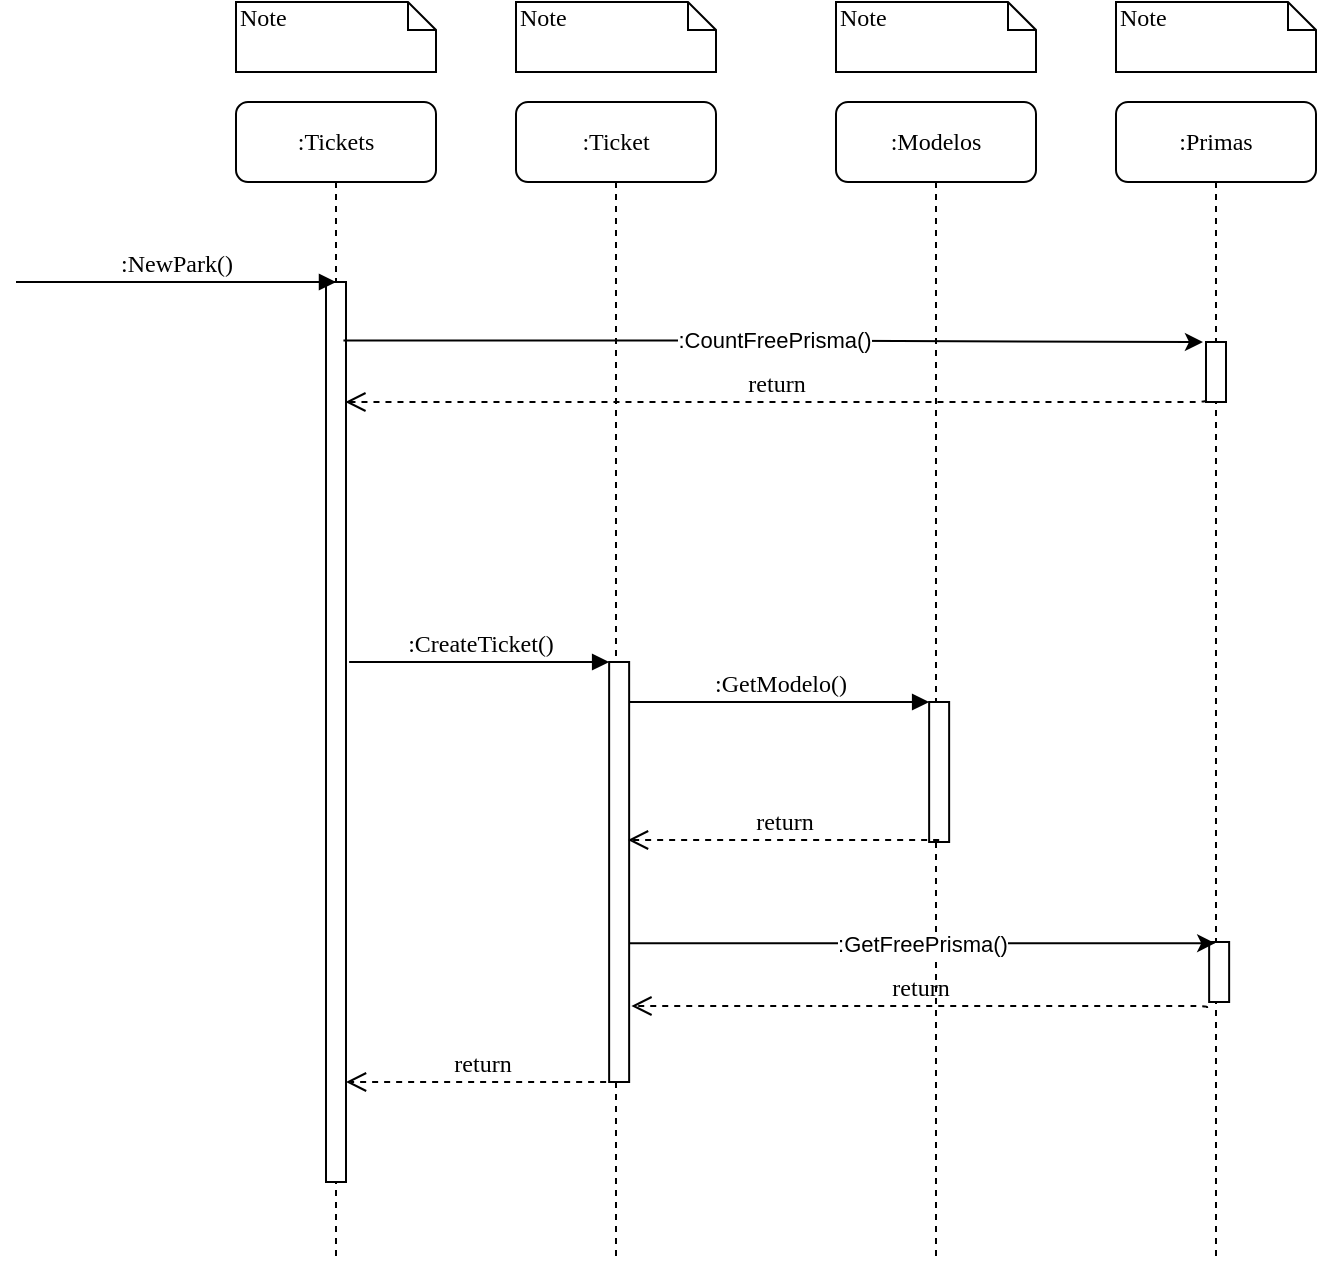 <mxfile version="13.1.5" type="google"><diagram name="Page-1" id="13e1069c-82ec-6db2-03f1-153e76fe0fe0"><mxGraphModel dx="2118" dy="565" grid="1" gridSize="10" guides="1" tooltips="1" connect="1" arrows="1" fold="1" page="1" pageScale="1" pageWidth="1100" pageHeight="850" background="#ffffff" math="0" shadow="0"><root><mxCell id="0"/><mxCell id="1" parent="0"/><mxCell id="7baba1c4bc27f4b0-2" value=":Ticket" style="shape=umlLifeline;perimeter=lifelinePerimeter;whiteSpace=wrap;html=1;container=1;collapsible=0;recursiveResize=0;outlineConnect=0;rounded=1;shadow=0;comic=0;labelBackgroundColor=none;strokeWidth=1;fontFamily=Verdana;fontSize=12;align=center;" parent="1" vertex="1"><mxGeometry x="240" y="80" width="100" height="580" as="geometry"/></mxCell><mxCell id="7baba1c4bc27f4b0-10" value="" style="html=1;points=[];perimeter=orthogonalPerimeter;rounded=0;shadow=0;comic=0;labelBackgroundColor=none;strokeWidth=1;fontFamily=Verdana;fontSize=12;align=center;" parent="7baba1c4bc27f4b0-2" vertex="1"><mxGeometry x="46.57" y="280" width="10" height="210" as="geometry"/></mxCell><mxCell id="7baba1c4bc27f4b0-3" value=":Modelos" style="shape=umlLifeline;perimeter=lifelinePerimeter;whiteSpace=wrap;html=1;container=1;collapsible=0;recursiveResize=0;outlineConnect=0;rounded=1;shadow=0;comic=0;labelBackgroundColor=none;strokeWidth=1;fontFamily=Verdana;fontSize=12;align=center;" parent="1" vertex="1"><mxGeometry x="400" y="80" width="100" height="580" as="geometry"/></mxCell><mxCell id="7baba1c4bc27f4b0-13" value="" style="html=1;points=[];perimeter=orthogonalPerimeter;rounded=0;shadow=0;comic=0;labelBackgroundColor=none;strokeWidth=1;fontFamily=Verdana;fontSize=12;align=center;" parent="7baba1c4bc27f4b0-3" vertex="1"><mxGeometry x="46.57" y="300" width="10" height="70" as="geometry"/></mxCell><mxCell id="7baba1c4bc27f4b0-4" value=":Primas" style="shape=umlLifeline;perimeter=lifelinePerimeter;whiteSpace=wrap;html=1;container=1;collapsible=0;recursiveResize=0;outlineConnect=0;rounded=1;shadow=0;comic=0;labelBackgroundColor=none;strokeWidth=1;fontFamily=Verdana;fontSize=12;align=center;" parent="1" vertex="1"><mxGeometry x="540" y="80" width="100" height="580" as="geometry"/></mxCell><mxCell id="7baba1c4bc27f4b0-16" value="" style="html=1;points=[];perimeter=orthogonalPerimeter;rounded=0;shadow=0;comic=0;labelBackgroundColor=none;strokeWidth=1;fontFamily=Verdana;fontSize=12;align=center;" parent="7baba1c4bc27f4b0-4" vertex="1"><mxGeometry x="46.57" y="420" width="10" height="30" as="geometry"/></mxCell><mxCell id="_6wTySx1GFmT2iLIAhEJ-11" value="" style="html=1;points=[];perimeter=orthogonalPerimeter;rounded=0;shadow=0;comic=0;labelBackgroundColor=none;strokeWidth=1;fontFamily=Verdana;fontSize=12;align=center;" vertex="1" parent="7baba1c4bc27f4b0-4"><mxGeometry x="45.0" y="120" width="10" height="30" as="geometry"/></mxCell><mxCell id="7baba1c4bc27f4b0-8" value=":Tickets" style="shape=umlLifeline;perimeter=lifelinePerimeter;whiteSpace=wrap;html=1;container=1;collapsible=0;recursiveResize=0;outlineConnect=0;rounded=1;shadow=0;comic=0;labelBackgroundColor=none;strokeWidth=1;fontFamily=Verdana;fontSize=12;align=center;" parent="1" vertex="1"><mxGeometry x="100" y="80" width="100" height="580" as="geometry"/></mxCell><mxCell id="7baba1c4bc27f4b0-9" value="" style="html=1;points=[];perimeter=orthogonalPerimeter;rounded=0;shadow=0;comic=0;labelBackgroundColor=none;strokeWidth=1;fontFamily=Verdana;fontSize=12;align=center;" parent="7baba1c4bc27f4b0-8" vertex="1"><mxGeometry x="45" y="90" width="10" height="450" as="geometry"/></mxCell><mxCell id="7baba1c4bc27f4b0-11" value=":CreateTicket()" style="html=1;verticalAlign=bottom;endArrow=block;entryX=0;entryY=0;labelBackgroundColor=none;fontFamily=Verdana;fontSize=12;edgeStyle=elbowEdgeStyle;elbow=vertical;" parent="1" target="7baba1c4bc27f4b0-10" edge="1"><mxGeometry relative="1" as="geometry"><mxPoint x="156.57" y="360" as="sourcePoint"/></mxGeometry></mxCell><mxCell id="7baba1c4bc27f4b0-14" value=":GetModelo()" style="html=1;verticalAlign=bottom;endArrow=block;entryX=0;entryY=0;labelBackgroundColor=none;fontFamily=Verdana;fontSize=12;edgeStyle=elbowEdgeStyle;elbow=vertical;" parent="1" source="7baba1c4bc27f4b0-10" target="7baba1c4bc27f4b0-13" edge="1"><mxGeometry relative="1" as="geometry"><mxPoint x="371.57" y="380" as="sourcePoint"/></mxGeometry></mxCell><mxCell id="7baba1c4bc27f4b0-40" value="Note" style="shape=note;whiteSpace=wrap;html=1;size=14;verticalAlign=top;align=left;spacingTop=-6;rounded=0;shadow=0;comic=0;labelBackgroundColor=none;strokeWidth=1;fontFamily=Verdana;fontSize=12" parent="1" vertex="1"><mxGeometry x="100" y="30" width="100" height="35" as="geometry"/></mxCell><mxCell id="7baba1c4bc27f4b0-41" value="Note" style="shape=note;whiteSpace=wrap;html=1;size=14;verticalAlign=top;align=left;spacingTop=-6;rounded=0;shadow=0;comic=0;labelBackgroundColor=none;strokeWidth=1;fontFamily=Verdana;fontSize=12" parent="1" vertex="1"><mxGeometry x="240" y="30" width="100" height="35" as="geometry"/></mxCell><mxCell id="7baba1c4bc27f4b0-42" value="Note" style="shape=note;whiteSpace=wrap;html=1;size=14;verticalAlign=top;align=left;spacingTop=-6;rounded=0;shadow=0;comic=0;labelBackgroundColor=none;strokeWidth=1;fontFamily=Verdana;fontSize=12" parent="1" vertex="1"><mxGeometry x="400" y="30" width="100" height="35" as="geometry"/></mxCell><mxCell id="7baba1c4bc27f4b0-43" value="Note" style="shape=note;whiteSpace=wrap;html=1;size=14;verticalAlign=top;align=left;spacingTop=-6;rounded=0;shadow=0;comic=0;labelBackgroundColor=none;strokeWidth=1;fontFamily=Verdana;fontSize=12" parent="1" vertex="1"><mxGeometry x="540" y="30" width="100" height="35" as="geometry"/></mxCell><mxCell id="_6wTySx1GFmT2iLIAhEJ-3" value="return" style="html=1;verticalAlign=bottom;endArrow=open;dashed=1;endSize=8;labelBackgroundColor=none;fontFamily=Verdana;fontSize=12;edgeStyle=elbowEdgeStyle;elbow=vertical;entryX=0.843;entryY=0.488;entryDx=0;entryDy=0;entryPerimeter=0;" edge="1" parent="1"><mxGeometry relative="1" as="geometry"><mxPoint x="155.0" y="569.6" as="targetPoint"/><Array as="points"><mxPoint x="211.57" y="570"/><mxPoint x="211.57" y="460"/><mxPoint x="251.57" y="460"/><mxPoint x="276.57" y="570"/><mxPoint x="306.57" y="570"/></Array><mxPoint x="291.07" y="570" as="sourcePoint"/></mxGeometry></mxCell><mxCell id="_6wTySx1GFmT2iLIAhEJ-4" value="return" style="html=1;verticalAlign=bottom;endArrow=open;dashed=1;endSize=8;labelBackgroundColor=none;fontFamily=Verdana;fontSize=12;edgeStyle=elbowEdgeStyle;elbow=vertical;entryX=0.943;entryY=0.426;entryDx=0;entryDy=0;entryPerimeter=0;" edge="1" parent="1" target="7baba1c4bc27f4b0-10"><mxGeometry relative="1" as="geometry"><mxPoint x="351.57" y="465" as="targetPoint"/><Array as="points"><mxPoint x="330" y="449"/><mxPoint x="371.57" y="449"/><mxPoint x="421.57" y="460"/><mxPoint x="391.57" y="440"/><mxPoint x="406.57" y="429.5"/><mxPoint x="436.57" y="429.5"/></Array><mxPoint x="451.57" y="449" as="sourcePoint"/></mxGeometry></mxCell><mxCell id="_6wTySx1GFmT2iLIAhEJ-5" value=":NewPark()" style="html=1;verticalAlign=bottom;endArrow=block;labelBackgroundColor=none;fontFamily=Verdana;fontSize=12;edgeStyle=elbowEdgeStyle;elbow=vertical;" edge="1" parent="1"><mxGeometry relative="1" as="geometry"><mxPoint x="-10" y="170" as="sourcePoint"/><mxPoint x="150" y="170" as="targetPoint"/></mxGeometry></mxCell><mxCell id="_6wTySx1GFmT2iLIAhEJ-7" value=":GetFreePrisma()" style="edgeStyle=orthogonalEdgeStyle;rounded=0;orthogonalLoop=1;jettySize=auto;html=1;entryX=0.3;entryY=0.02;entryDx=0;entryDy=0;entryPerimeter=0;" edge="1" parent="1" source="7baba1c4bc27f4b0-10" target="7baba1c4bc27f4b0-16"><mxGeometry relative="1" as="geometry"><mxPoint x="581.57" y="500" as="targetPoint"/><Array as="points"><mxPoint x="589.57" y="500"/></Array></mxGeometry></mxCell><mxCell id="_6wTySx1GFmT2iLIAhEJ-8" value="return" style="html=1;verticalAlign=bottom;endArrow=open;dashed=1;endSize=8;labelBackgroundColor=none;fontFamily=Verdana;fontSize=12;edgeStyle=elbowEdgeStyle;elbow=vertical;exitX=-0.1;exitY=1.1;exitDx=0;exitDy=0;exitPerimeter=0;entryX=1.114;entryY=0.818;entryDx=0;entryDy=0;entryPerimeter=0;" edge="1" parent="1" source="7baba1c4bc27f4b0-16" target="7baba1c4bc27f4b0-10"><mxGeometry relative="1" as="geometry"><mxPoint x="411.57" y="540" as="targetPoint"/><Array as="points"><mxPoint x="331.57" y="532"/><mxPoint x="501.57" y="540"/><mxPoint x="527.07" y="529.5"/><mxPoint x="557.07" y="529.5"/></Array><mxPoint x="561.57" y="540.5" as="sourcePoint"/></mxGeometry></mxCell><mxCell id="_6wTySx1GFmT2iLIAhEJ-12" value=":CountFreePrisma()" style="edgeStyle=orthogonalEdgeStyle;rounded=0;orthogonalLoop=1;jettySize=auto;html=1;entryX=-0.152;entryY=0.002;entryDx=0;entryDy=0;entryPerimeter=0;exitX=0.871;exitY=0.065;exitDx=0;exitDy=0;exitPerimeter=0;" edge="1" parent="1" source="7baba1c4bc27f4b0-9" target="_6wTySx1GFmT2iLIAhEJ-11"><mxGeometry relative="1" as="geometry"><mxPoint x="463.0" y="200" as="targetPoint"/><mxPoint x="170.0" y="200" as="sourcePoint"/><Array as="points"><mxPoint x="371" y="200"/></Array></mxGeometry></mxCell><mxCell id="_6wTySx1GFmT2iLIAhEJ-13" value="return" style="html=1;verticalAlign=bottom;endArrow=open;dashed=1;endSize=8;labelBackgroundColor=none;fontFamily=Verdana;fontSize=12;edgeStyle=elbowEdgeStyle;elbow=vertical;entryX=0.967;entryY=0.133;entryDx=0;entryDy=0;entryPerimeter=0;exitX=0;exitY=0.956;exitDx=0;exitDy=0;exitPerimeter=0;" edge="1" parent="1" source="_6wTySx1GFmT2iLIAhEJ-11" target="7baba1c4bc27f4b0-9"><mxGeometry relative="1" as="geometry"><mxPoint x="230" y="230" as="targetPoint"/><Array as="points"><mxPoint x="460" y="230"/><mxPoint x="510" y="241"/><mxPoint x="480" y="221"/><mxPoint x="495" y="210.5"/><mxPoint x="525" y="210.5"/></Array><mxPoint x="530" y="230" as="sourcePoint"/></mxGeometry></mxCell></root></mxGraphModel></diagram></mxfile>